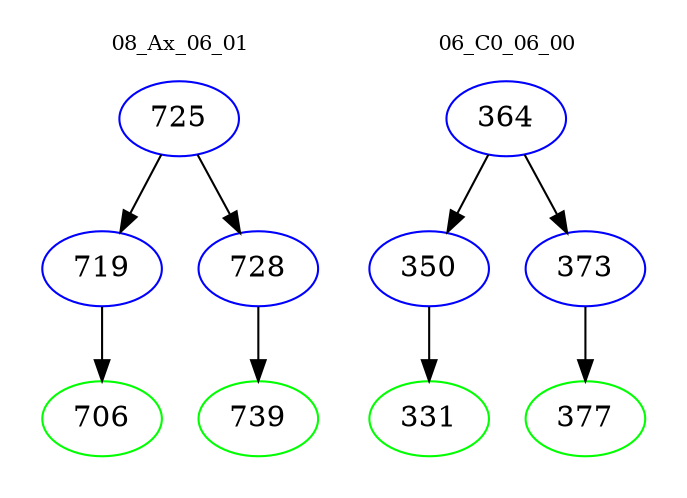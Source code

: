 digraph{
subgraph cluster_0 {
color = white
label = "08_Ax_06_01";
fontsize=10;
T0_725 [label="725", color="blue"]
T0_725 -> T0_719 [color="black"]
T0_719 [label="719", color="blue"]
T0_719 -> T0_706 [color="black"]
T0_706 [label="706", color="green"]
T0_725 -> T0_728 [color="black"]
T0_728 [label="728", color="blue"]
T0_728 -> T0_739 [color="black"]
T0_739 [label="739", color="green"]
}
subgraph cluster_1 {
color = white
label = "06_C0_06_00";
fontsize=10;
T1_364 [label="364", color="blue"]
T1_364 -> T1_350 [color="black"]
T1_350 [label="350", color="blue"]
T1_350 -> T1_331 [color="black"]
T1_331 [label="331", color="green"]
T1_364 -> T1_373 [color="black"]
T1_373 [label="373", color="blue"]
T1_373 -> T1_377 [color="black"]
T1_377 [label="377", color="green"]
}
}

